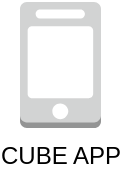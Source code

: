<mxfile version="21.5.2" type="github">
  <diagram name="第 1 页" id="xWMCPYZqXw_Bkxn-ZUbK">
    <mxGraphModel dx="1173" dy="682" grid="1" gridSize="10" guides="1" tooltips="1" connect="1" arrows="1" fold="1" page="1" pageScale="1" pageWidth="827" pageHeight="1169" math="0" shadow="0">
      <root>
        <mxCell id="0" />
        <mxCell id="1" parent="0" />
        <mxCell id="RTP5xdDGYq9X07UVNfw--1" value="CUBE APP" style="outlineConnect=0;dashed=0;verticalLabelPosition=bottom;verticalAlign=top;align=center;html=1;shape=mxgraph.aws3.mobile_client;fillColor=#D2D3D3;gradientColor=none;" vertex="1" parent="1">
          <mxGeometry x="50" y="320" width="40.5" height="63" as="geometry" />
        </mxCell>
      </root>
    </mxGraphModel>
  </diagram>
</mxfile>

